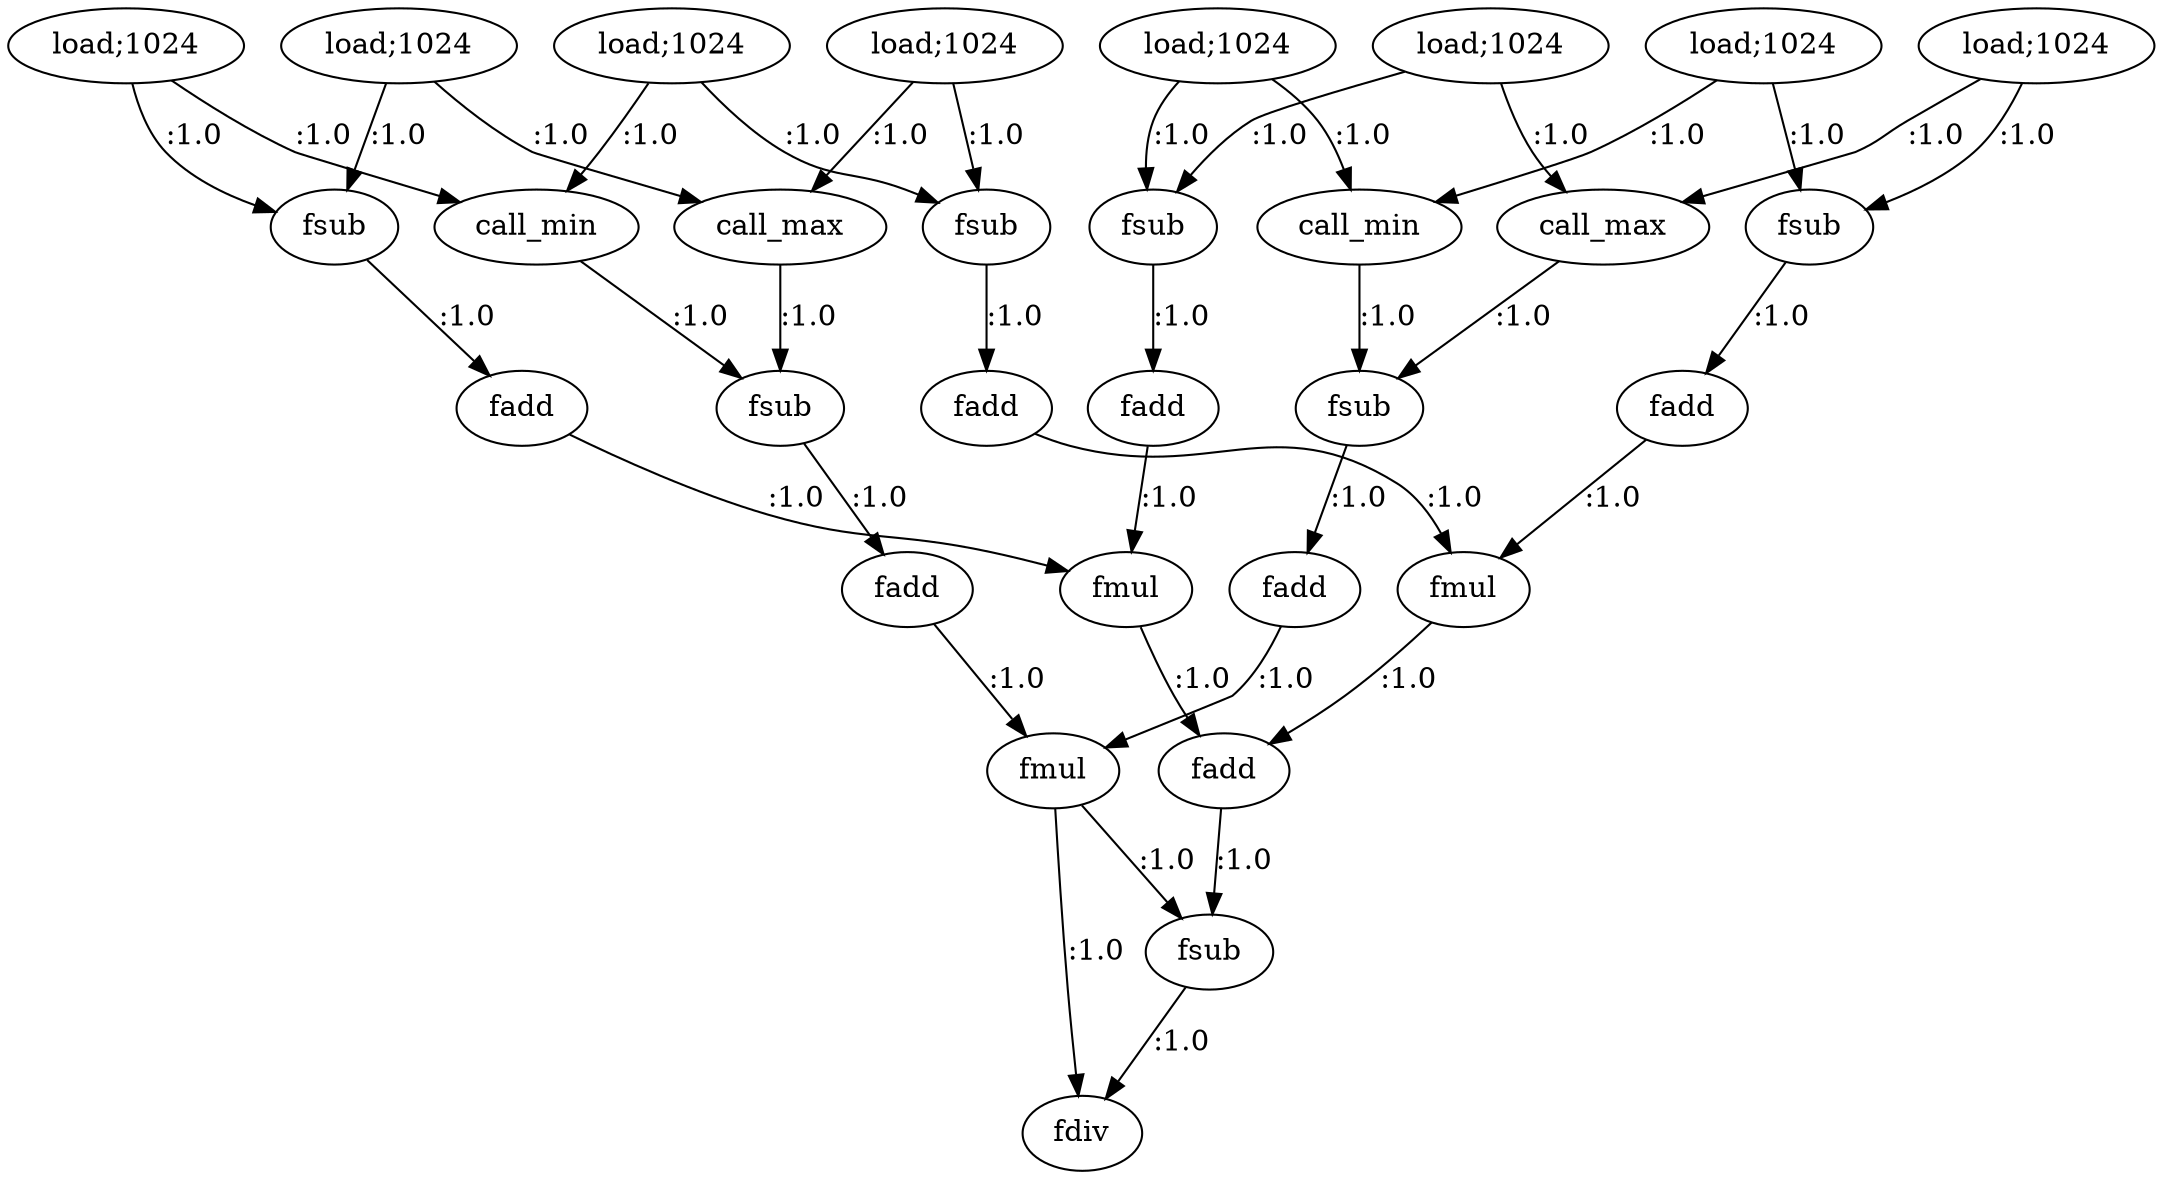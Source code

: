 digraph  {
   0 [label="load;1024"];
   1 [label="call_max"];
   2 [label="load;1024"];
   3 [label="load;1024"];
   4 [label="load;1024"];
   5 [label="load;1024"];
   6 [label="load;1024"];
   7 [label="load;1024"];
   8 [label="load;1024"];
   9 [label="fsub"];
   10 [label="call_max"];
   11 [label="call_min"];
   12 [label="call_min"];
   13 [label="fsub"];
   14 [label="fadd"];
   15 [label="fsub"];
   16 [label="fadd"];
   17 [label="fmul"];
   18 [label="fadd"];
   19 [label="fsub"];
   20 [label="fadd"];
   21 [label="fmul"];
   22 [label="fsub"];
   23 [label="fadd"];
   24 [label="fsub"];
   25 [label="fadd"];
   26 [label="fmul"];
   27 [label="fadd"];
   28 [label="fsub"];
   29 [label="fdiv"];

   0->10 [label=":1.0"]
   0->9 [label=":1.0"]
   1->15 [label=":1.0"]
   2->1 [label=":1.0"]
   2->19 [label=":1.0"]
   3->11 [label=":1.0"]
   3->9 [label=":1.0"]
   4->12 [label=":1.0"]
   4->19 [label=":1.0"]
   5->10 [label=":1.0"]
   5->22 [label=":1.0"]
   6->1 [label=":1.0"]
   6->24 [label=":1.0"]
   7->11 [label=":1.0"]
   7->22 [label=":1.0"]
   8->12 [label=":1.0"]
   8->24 [label=":1.0"]
   9->18 [label=":1.0"]
   10->13 [label=":1.0"]
   11->13 [label=":1.0"]
   12->15 [label=":1.0"]
   13->14 [label=":1.0"]
   14->17 [label=":1.0"]
   15->16 [label=":1.0"]
   16->17 [label=":1.0"]
   17->29 [label=":1.0"]
   17->28 [label=":1.0"]
   18->21 [label=":1.0"]
   19->20 [label=":1.0"]
   20->21 [label=":1.0"]
   21->27 [label=":1.0"]
   22->23 [label=":1.0"]
   23->26 [label=":1.0"]
   24->25 [label=":1.0"]
   25->26 [label=":1.0"]
   26->27 [label=":1.0"]
   27->28 [label=":1.0"]
   28->29 [label=":1.0"]
}
